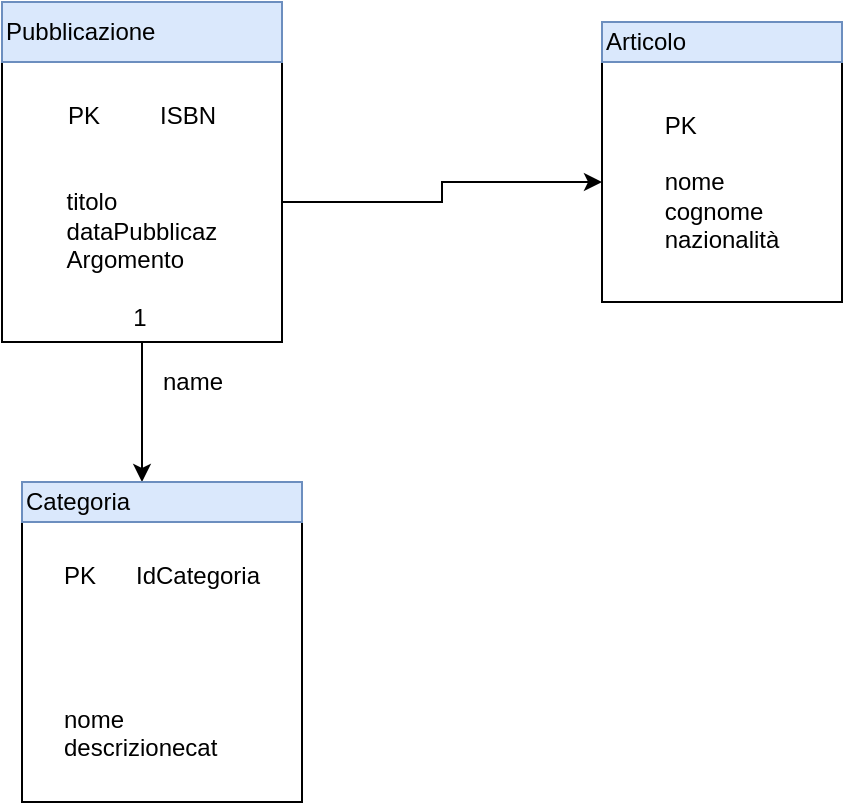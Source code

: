 <mxfile version="13.8.0" type="github">
  <diagram name="Page-1" id="e7e014a7-5840-1c2e-5031-d8a46d1fe8dd">
    <mxGraphModel dx="744" dy="456" grid="1" gridSize="10" guides="1" tooltips="1" connect="1" arrows="1" fold="1" page="1" pageScale="1" pageWidth="1169" pageHeight="826" background="#ffffff" math="0" shadow="0">
      <root>
        <mxCell id="0" />
        <mxCell id="1" parent="0" />
        <mxCell id="1lt5k6IH-QPzhiE2qlpN-62" value="&lt;div style=&quot;text-align: left&quot;&gt;&lt;span&gt;PK&amp;nbsp; &amp;nbsp; &amp;nbsp; IdCategoria&lt;/span&gt;&lt;br&gt;&lt;/div&gt;&lt;div style=&quot;text-align: left&quot;&gt;&lt;span&gt;&lt;br&gt;&lt;/span&gt;&lt;/div&gt;&lt;div style=&quot;text-align: left&quot;&gt;&lt;span&gt;&lt;br&gt;&lt;/span&gt;&lt;/div&gt;&lt;div style=&quot;text-align: left&quot;&gt;&lt;span&gt;&lt;br&gt;&lt;/span&gt;&lt;/div&gt;&lt;br&gt;&lt;div style=&quot;text-align: left&quot;&gt;&lt;span&gt;nome&lt;/span&gt;&lt;/div&gt;&lt;div style=&quot;text-align: left&quot;&gt;&lt;span&gt;descrizionecat&lt;/span&gt;&lt;/div&gt;" style="whiteSpace=wrap;html=1;aspect=fixed;" vertex="1" parent="1">
          <mxGeometry x="60" y="370" width="140" height="140" as="geometry" />
        </mxCell>
        <mxCell id="1lt5k6IH-QPzhiE2qlpN-66" value="" style="edgeStyle=orthogonalEdgeStyle;rounded=0;orthogonalLoop=1;jettySize=auto;html=1;" edge="1" parent="1" source="1lt5k6IH-QPzhiE2qlpN-63">
          <mxGeometry relative="1" as="geometry">
            <mxPoint x="120" y="350" as="targetPoint" />
            <Array as="points">
              <mxPoint x="120" y="340" />
              <mxPoint x="120" y="340" />
            </Array>
          </mxGeometry>
        </mxCell>
        <mxCell id="1lt5k6IH-QPzhiE2qlpN-76" style="edgeStyle=orthogonalEdgeStyle;rounded=0;orthogonalLoop=1;jettySize=auto;html=1;entryX=0;entryY=0.5;entryDx=0;entryDy=0;" edge="1" parent="1" source="1lt5k6IH-QPzhiE2qlpN-63" target="1lt5k6IH-QPzhiE2qlpN-65">
          <mxGeometry relative="1" as="geometry" />
        </mxCell>
        <mxCell id="1lt5k6IH-QPzhiE2qlpN-63" value="&amp;nbsp;&lt;br&gt;PK&amp;nbsp; &amp;nbsp; &amp;nbsp; &amp;nbsp; &amp;nbsp;ISBN&lt;br&gt;&lt;br&gt;&lt;br&gt;&lt;div style=&quot;text-align: left&quot;&gt;&lt;span&gt;titolo&lt;/span&gt;&lt;/div&gt;&lt;div style=&quot;text-align: left&quot;&gt;&lt;span&gt;dataPubblicaz&lt;/span&gt;&lt;/div&gt;&lt;div style=&quot;text-align: left&quot;&gt;&lt;span&gt;Argomento&lt;/span&gt;&lt;/div&gt;&lt;div style=&quot;text-align: left&quot;&gt;&lt;span&gt;&lt;br&gt;&lt;/span&gt;&lt;/div&gt;&lt;div style=&quot;text-align: left&quot;&gt;&lt;span&gt;&amp;nbsp; &amp;nbsp; &amp;nbsp; &amp;nbsp; &amp;nbsp; 1&lt;/span&gt;&lt;/div&gt;" style="whiteSpace=wrap;html=1;aspect=fixed;" vertex="1" parent="1">
          <mxGeometry x="50" y="140" width="140" height="140" as="geometry" />
        </mxCell>
        <mxCell id="1lt5k6IH-QPzhiE2qlpN-65" value="&lt;div style=&quot;text-align: left&quot;&gt;&lt;br&gt;&lt;/div&gt;&lt;div style=&quot;text-align: left&quot;&gt;&lt;span&gt;PK&lt;/span&gt;&lt;/div&gt;&lt;div style=&quot;text-align: left&quot;&gt;&lt;span&gt;&lt;br&gt;&lt;/span&gt;&lt;/div&gt;&lt;div style=&quot;text-align: left&quot;&gt;nome&lt;/div&gt;&lt;div style=&quot;text-align: left&quot;&gt;cognome&lt;/div&gt;&lt;div style=&quot;text-align: left&quot;&gt;nazionalità&lt;/div&gt;&lt;br&gt;" style="whiteSpace=wrap;html=1;aspect=fixed;" vertex="1" parent="1">
          <mxGeometry x="350" y="140" width="120" height="120" as="geometry" />
        </mxCell>
        <mxCell id="1lt5k6IH-QPzhiE2qlpN-67" value="name" style="text;html=1;align=center;verticalAlign=middle;resizable=0;points=[];autosize=1;" vertex="1" parent="1">
          <mxGeometry x="120" y="290" width="50" height="20" as="geometry" />
        </mxCell>
        <mxCell id="1lt5k6IH-QPzhiE2qlpN-70" value="Pubblicazione" style="whiteSpace=wrap;html=1;align=left;fillColor=#dae8fc;strokeColor=#6c8ebf;" vertex="1" parent="1">
          <mxGeometry x="50" y="110" width="140" height="30" as="geometry" />
        </mxCell>
        <mxCell id="1lt5k6IH-QPzhiE2qlpN-71" value="Categoria" style="whiteSpace=wrap;html=1;align=left;fillColor=#dae8fc;strokeColor=#6c8ebf;" vertex="1" parent="1">
          <mxGeometry x="60" y="350" width="140" height="20" as="geometry" />
        </mxCell>
        <mxCell id="1lt5k6IH-QPzhiE2qlpN-72" value="Articolo" style="whiteSpace=wrap;html=1;fillColor=#dae8fc;strokeColor=#6c8ebf;align=left;" vertex="1" parent="1">
          <mxGeometry x="350" y="120" width="120" height="20" as="geometry" />
        </mxCell>
      </root>
    </mxGraphModel>
  </diagram>
</mxfile>
